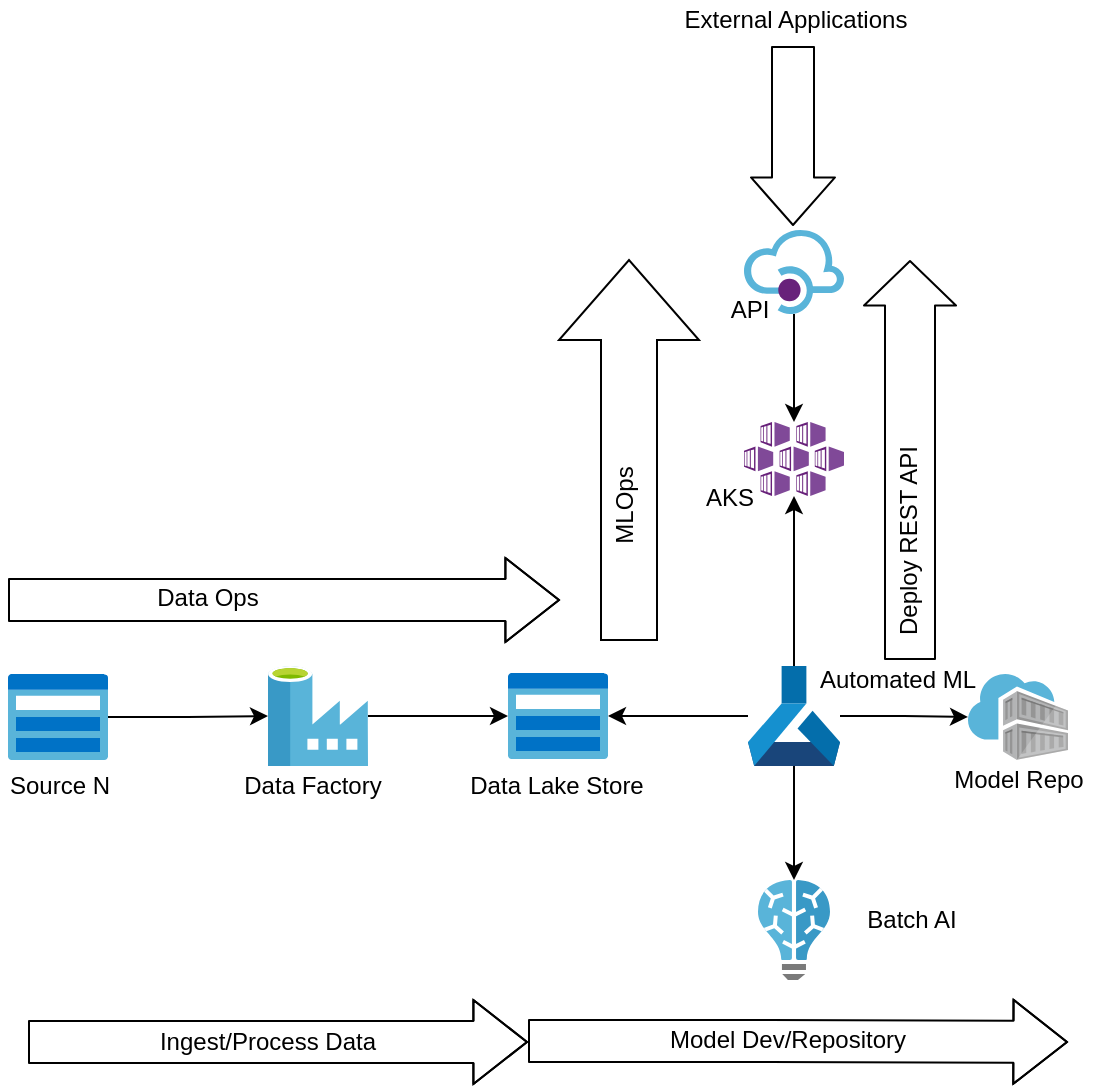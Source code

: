 <mxfile version="14.5.3" type="github">
  <diagram id="zSh2a149f-0JXWldT1MG" name="AutomatedML">
    <mxGraphModel dx="1038" dy="580" grid="1" gridSize="10" guides="1" tooltips="1" connect="1" arrows="1" fold="1" page="1" pageScale="1" pageWidth="850" pageHeight="1100" math="0" shadow="0">
      <root>
        <mxCell id="0" />
        <mxCell id="1" parent="0" />
        <mxCell id="WBOZZxdTKDu7MEPYcMjf-1" value="" style="aspect=fixed;html=1;points=[];align=center;image;fontSize=12;image=img/lib/mscae/ClassicStorage.svg;" parent="1" vertex="1">
          <mxGeometry x="374" y="566.5" width="50" height="43" as="geometry" />
        </mxCell>
        <mxCell id="WBOZZxdTKDu7MEPYcMjf-8" value="" style="edgeStyle=orthogonalEdgeStyle;rounded=0;orthogonalLoop=1;jettySize=auto;html=1;" parent="1" source="WBOZZxdTKDu7MEPYcMjf-2" target="WBOZZxdTKDu7MEPYcMjf-3" edge="1">
          <mxGeometry relative="1" as="geometry" />
        </mxCell>
        <mxCell id="WBOZZxdTKDu7MEPYcMjf-2" value="" style="aspect=fixed;html=1;points=[];align=center;image;fontSize=12;image=img/lib/mscae/ClassicStorage.svg;" parent="1" vertex="1">
          <mxGeometry x="124" y="567" width="50" height="43" as="geometry" />
        </mxCell>
        <mxCell id="WBOZZxdTKDu7MEPYcMjf-9" value="" style="edgeStyle=orthogonalEdgeStyle;rounded=0;orthogonalLoop=1;jettySize=auto;html=1;" parent="1" source="WBOZZxdTKDu7MEPYcMjf-3" target="WBOZZxdTKDu7MEPYcMjf-1" edge="1">
          <mxGeometry relative="1" as="geometry" />
        </mxCell>
        <mxCell id="WBOZZxdTKDu7MEPYcMjf-3" value="" style="aspect=fixed;html=1;points=[];align=center;image;fontSize=12;image=img/lib/mscae/Data_Factory.svg;" parent="1" vertex="1">
          <mxGeometry x="254" y="563" width="50" height="50" as="geometry" />
        </mxCell>
        <mxCell id="WBOZZxdTKDu7MEPYcMjf-10" value="" style="edgeStyle=orthogonalEdgeStyle;rounded=0;orthogonalLoop=1;jettySize=auto;html=1;" parent="1" source="WBOZZxdTKDu7MEPYcMjf-4" target="WBOZZxdTKDu7MEPYcMjf-1" edge="1">
          <mxGeometry relative="1" as="geometry" />
        </mxCell>
        <mxCell id="WBOZZxdTKDu7MEPYcMjf-11" value="" style="edgeStyle=orthogonalEdgeStyle;rounded=0;orthogonalLoop=1;jettySize=auto;html=1;" parent="1" source="WBOZZxdTKDu7MEPYcMjf-4" target="WBOZZxdTKDu7MEPYcMjf-5" edge="1">
          <mxGeometry relative="1" as="geometry" />
        </mxCell>
        <mxCell id="WBOZZxdTKDu7MEPYcMjf-12" value="" style="edgeStyle=orthogonalEdgeStyle;rounded=0;orthogonalLoop=1;jettySize=auto;html=1;" parent="1" source="WBOZZxdTKDu7MEPYcMjf-4" target="WBOZZxdTKDu7MEPYcMjf-7" edge="1">
          <mxGeometry relative="1" as="geometry" />
        </mxCell>
        <mxCell id="WBOZZxdTKDu7MEPYcMjf-13" value="" style="edgeStyle=orthogonalEdgeStyle;rounded=0;orthogonalLoop=1;jettySize=auto;html=1;" parent="1" source="WBOZZxdTKDu7MEPYcMjf-4" target="WBOZZxdTKDu7MEPYcMjf-6" edge="1">
          <mxGeometry relative="1" as="geometry" />
        </mxCell>
        <mxCell id="WBOZZxdTKDu7MEPYcMjf-4" value="" style="aspect=fixed;html=1;points=[];align=center;image;fontSize=12;image=img/lib/mscae/Machine_Learning_Service_Workspaces.svg;" parent="1" vertex="1">
          <mxGeometry x="494" y="563" width="46" height="50" as="geometry" />
        </mxCell>
        <mxCell id="WBOZZxdTKDu7MEPYcMjf-5" value="" style="aspect=fixed;html=1;points=[];align=center;image;fontSize=12;image=img/lib/mscae/Batch_AI.svg;" parent="1" vertex="1">
          <mxGeometry x="499" y="670" width="36" height="50" as="geometry" />
        </mxCell>
        <mxCell id="WBOZZxdTKDu7MEPYcMjf-6" value="" style="aspect=fixed;html=1;points=[];align=center;image;fontSize=12;image=img/lib/mscae/Kubernetes_Services.svg;" parent="1" vertex="1">
          <mxGeometry x="492" y="441" width="50" height="37" as="geometry" />
        </mxCell>
        <mxCell id="WBOZZxdTKDu7MEPYcMjf-7" value="" style="aspect=fixed;html=1;points=[];align=center;image;fontSize=12;image=img/lib/mscae/Container_Registries.svg;" parent="1" vertex="1">
          <mxGeometry x="604" y="567" width="50" height="43" as="geometry" />
        </mxCell>
        <mxCell id="WBOZZxdTKDu7MEPYcMjf-14" value="" style="shape=flexArrow;endArrow=classic;html=1;width=21;endSize=8.6;" parent="1" edge="1">
          <mxGeometry width="50" height="50" relative="1" as="geometry">
            <mxPoint x="134" y="751" as="sourcePoint" />
            <mxPoint x="384" y="751" as="targetPoint" />
            <Array as="points">
              <mxPoint x="254" y="751" />
            </Array>
          </mxGeometry>
        </mxCell>
        <mxCell id="WBOZZxdTKDu7MEPYcMjf-16" value="Source N" style="text;html=1;strokeColor=none;fillColor=none;align=center;verticalAlign=middle;whiteSpace=wrap;rounded=0;" parent="1" vertex="1">
          <mxGeometry x="120" y="613" width="60" height="20" as="geometry" />
        </mxCell>
        <mxCell id="WBOZZxdTKDu7MEPYcMjf-17" value="Data Factory" style="text;html=1;strokeColor=none;fillColor=none;align=center;verticalAlign=middle;whiteSpace=wrap;rounded=0;" parent="1" vertex="1">
          <mxGeometry x="234" y="613" width="85" height="20" as="geometry" />
        </mxCell>
        <mxCell id="WBOZZxdTKDu7MEPYcMjf-18" value="&lt;span style=&quot;color: rgba(0 , 0 , 0 , 0) ; font-family: monospace ; font-size: 0px&quot;&gt;%3CmxGraphModel%3E%3Croot%3E%3CmxCell%20id%3D%220%22%2F%3E%3CmxCell%20id%3D%221%22%20parent%3D%220%22%2F%3E%3CmxCell%20id%3D%222%22%20value%3D%22Source%20N%22%20style%3D%22text%3Bhtml%3D1%3BstrokeColor%3Dnone%3BfillColor%3Dnone%3Balign%3Dcenter%3BverticalAlign%3Dmiddle%3BwhiteSpace%3Dwrap%3Brounded%3D0%3B%22%20vertex%3D%221%22%20parent%3D%221%22%3E%3CmxGeometry%20x%3D%22106%22%20y%3D%22353%22%20width%3D%2260%22%20height%3D%2220%22%20as%3D%22geometry%22%2F%3E%3C%2FmxCell%3E%3C%2Froot%3E%3C%2FmxGraphModel%3E&lt;/span&gt;" style="text;html=1;align=center;verticalAlign=middle;resizable=0;points=[];autosize=1;" parent="1" vertex="1">
          <mxGeometry x="414" y="640" width="20" height="20" as="geometry" />
        </mxCell>
        <mxCell id="WBOZZxdTKDu7MEPYcMjf-19" value="Data Lake Store" style="text;html=1;strokeColor=none;fillColor=none;align=center;verticalAlign=middle;whiteSpace=wrap;rounded=0;" parent="1" vertex="1">
          <mxGeometry x="351" y="613" width="95" height="20" as="geometry" />
        </mxCell>
        <mxCell id="WBOZZxdTKDu7MEPYcMjf-20" value="Automated ML" style="text;html=1;strokeColor=none;fillColor=none;align=center;verticalAlign=middle;whiteSpace=wrap;rounded=0;" parent="1" vertex="1">
          <mxGeometry x="524" y="560" width="90" height="20" as="geometry" />
        </mxCell>
        <mxCell id="WBOZZxdTKDu7MEPYcMjf-22" value="Batch AI" style="text;html=1;strokeColor=none;fillColor=none;align=center;verticalAlign=middle;whiteSpace=wrap;rounded=0;" parent="1" vertex="1">
          <mxGeometry x="542" y="680" width="68" height="20" as="geometry" />
        </mxCell>
        <mxCell id="WBOZZxdTKDu7MEPYcMjf-23" value="AKS" style="text;html=1;strokeColor=none;fillColor=none;align=center;verticalAlign=middle;whiteSpace=wrap;rounded=0;" parent="1" vertex="1">
          <mxGeometry x="460" y="469" width="50" height="20" as="geometry" />
        </mxCell>
        <mxCell id="WBOZZxdTKDu7MEPYcMjf-24" value="Model Repo" style="text;html=1;strokeColor=none;fillColor=none;align=center;verticalAlign=middle;whiteSpace=wrap;rounded=0;" parent="1" vertex="1">
          <mxGeometry x="586.5" y="609.5" width="85" height="20" as="geometry" />
        </mxCell>
        <mxCell id="WBOZZxdTKDu7MEPYcMjf-25" value="Ingest/Process Data" style="text;html=1;strokeColor=none;fillColor=none;align=center;verticalAlign=middle;whiteSpace=wrap;rounded=0;" parent="1" vertex="1">
          <mxGeometry x="174" y="741" width="160" height="20" as="geometry" />
        </mxCell>
        <mxCell id="WBOZZxdTKDu7MEPYcMjf-27" value="" style="shape=flexArrow;endArrow=classic;html=1;width=21;endSize=8.6;" parent="1" edge="1">
          <mxGeometry width="50" height="50" relative="1" as="geometry">
            <mxPoint x="384" y="750.5" as="sourcePoint" />
            <mxPoint x="654" y="751" as="targetPoint" />
            <Array as="points">
              <mxPoint x="504" y="750.5" />
            </Array>
          </mxGeometry>
        </mxCell>
        <mxCell id="WBOZZxdTKDu7MEPYcMjf-28" value="Model Dev/Repository" style="text;html=1;strokeColor=none;fillColor=none;align=center;verticalAlign=middle;whiteSpace=wrap;rounded=0;" parent="1" vertex="1">
          <mxGeometry x="414" y="740" width="200" height="20" as="geometry" />
        </mxCell>
        <mxCell id="WBOZZxdTKDu7MEPYcMjf-30" value="" style="shape=flexArrow;endArrow=classic;html=1;width=25;endSize=7.09;exitX=0.5;exitY=0;exitDx=0;exitDy=0;" parent="1" edge="1">
          <mxGeometry width="50" height="50" relative="1" as="geometry">
            <mxPoint x="575" y="560" as="sourcePoint" />
            <mxPoint x="575" y="360" as="targetPoint" />
          </mxGeometry>
        </mxCell>
        <mxCell id="WBOZZxdTKDu7MEPYcMjf-32" value="Deploy REST API" style="text;html=1;strokeColor=none;fillColor=none;align=center;verticalAlign=middle;whiteSpace=wrap;rounded=0;rotation=-90;" parent="1" vertex="1">
          <mxGeometry x="519.25" y="493.75" width="110.5" height="13" as="geometry" />
        </mxCell>
        <mxCell id="WBOZZxdTKDu7MEPYcMjf-38" value="" style="edgeStyle=orthogonalEdgeStyle;rounded=0;orthogonalLoop=1;jettySize=auto;html=1;" parent="1" source="WBOZZxdTKDu7MEPYcMjf-37" target="WBOZZxdTKDu7MEPYcMjf-6" edge="1">
          <mxGeometry relative="1" as="geometry" />
        </mxCell>
        <mxCell id="WBOZZxdTKDu7MEPYcMjf-37" value="" style="aspect=fixed;html=1;points=[];align=center;image;fontSize=12;image=img/lib/mscae/API_Management.svg;" parent="1" vertex="1">
          <mxGeometry x="492" y="345" width="50" height="42" as="geometry" />
        </mxCell>
        <mxCell id="WBOZZxdTKDu7MEPYcMjf-39" value="API" style="text;html=1;strokeColor=none;fillColor=none;align=center;verticalAlign=middle;whiteSpace=wrap;rounded=0;" parent="1" vertex="1">
          <mxGeometry x="469.5" y="375" width="50" height="20" as="geometry" />
        </mxCell>
        <mxCell id="WBOZZxdTKDu7MEPYcMjf-40" value="" style="shape=flexArrow;endArrow=classic;html=1;width=21;endSize=7.6;" parent="1" edge="1">
          <mxGeometry width="50" height="50" relative="1" as="geometry">
            <mxPoint x="516.5" y="253" as="sourcePoint" />
            <mxPoint x="516.5" y="343" as="targetPoint" />
          </mxGeometry>
        </mxCell>
        <mxCell id="WBOZZxdTKDu7MEPYcMjf-41" value="External Applications" style="text;html=1;strokeColor=none;fillColor=none;align=center;verticalAlign=middle;whiteSpace=wrap;rounded=0;" parent="1" vertex="1">
          <mxGeometry x="453" y="230" width="130" height="20" as="geometry" />
        </mxCell>
        <mxCell id="CbC_G3hPoaTiMAnqIA1--1" value="" style="shape=flexArrow;endArrow=classic;html=1;width=21;endSize=8.6;" edge="1" parent="1">
          <mxGeometry width="50" height="50" relative="1" as="geometry">
            <mxPoint x="124" y="530" as="sourcePoint" />
            <mxPoint x="400" y="530" as="targetPoint" />
            <Array as="points">
              <mxPoint x="244" y="530" />
            </Array>
          </mxGeometry>
        </mxCell>
        <mxCell id="CbC_G3hPoaTiMAnqIA1--3" value="" style="html=1;shadow=0;dashed=0;align=center;verticalAlign=middle;shape=mxgraph.arrows2.arrow;dy=0.6;dx=40;direction=north;notch=0;" vertex="1" parent="1">
          <mxGeometry x="399.5" y="360" width="70" height="190" as="geometry" />
        </mxCell>
        <mxCell id="CbC_G3hPoaTiMAnqIA1--4" value="Data Ops" style="text;html=1;strokeColor=none;fillColor=none;align=center;verticalAlign=middle;whiteSpace=wrap;rounded=0;" vertex="1" parent="1">
          <mxGeometry x="190" y="519.25" width="68" height="20" as="geometry" />
        </mxCell>
        <mxCell id="CbC_G3hPoaTiMAnqIA1--6" value="MLOps" style="text;html=1;strokeColor=none;fillColor=none;align=center;verticalAlign=middle;whiteSpace=wrap;rounded=0;rotation=-90;" vertex="1" parent="1">
          <mxGeometry x="398.5" y="473" width="68" height="20" as="geometry" />
        </mxCell>
      </root>
    </mxGraphModel>
  </diagram>
</mxfile>
